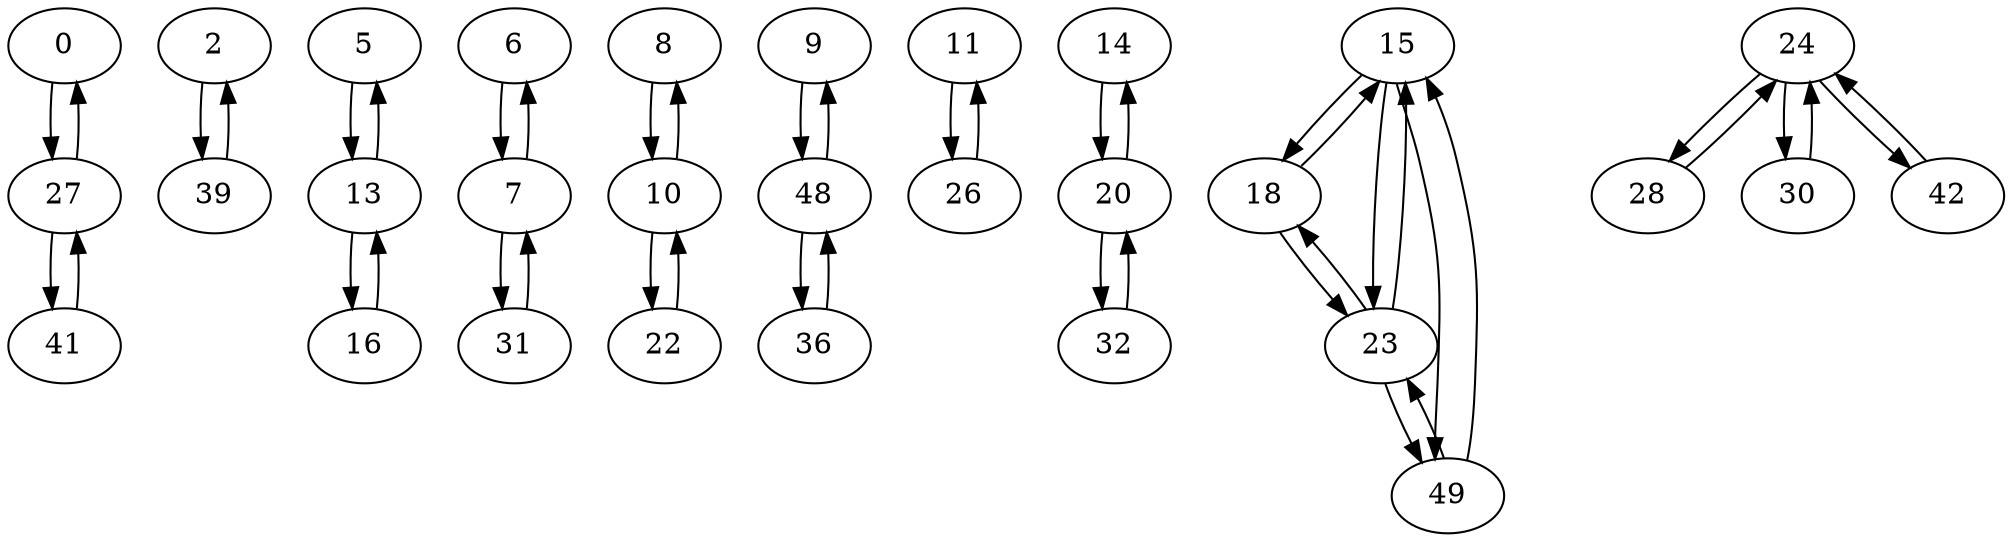 digraph G {
  0 -> 27;
  2 -> 39;
  5 -> 13;
  6 -> 7;
  7 -> 6;
  7 -> 31;
  8 -> 10;
  9 -> 48;
  10 -> 8;
  10 -> 22;
  11 -> 26;
  13 -> 5;
  13 -> 16;
  14 -> 20;
  15 -> 18;
  15 -> 23;
  15 -> 49;
  16 -> 13;
  18 -> 15;
  18 -> 23;
  20 -> 14;
  20 -> 32;
  22 -> 10;
  23 -> 15;
  23 -> 18;
  23 -> 49;
  24 -> 28;
  24 -> 30;
  24 -> 42;
  26 -> 11;
  27 -> 0;
  27 -> 41;
  28 -> 24;
  30 -> 24;
  31 -> 7;
  32 -> 20;
  36 -> 48;
  39 -> 2;
  41 -> 27;
  42 -> 24;
  48 -> 9;
  48 -> 36;
  49 -> 15;
  49 -> 23;
}